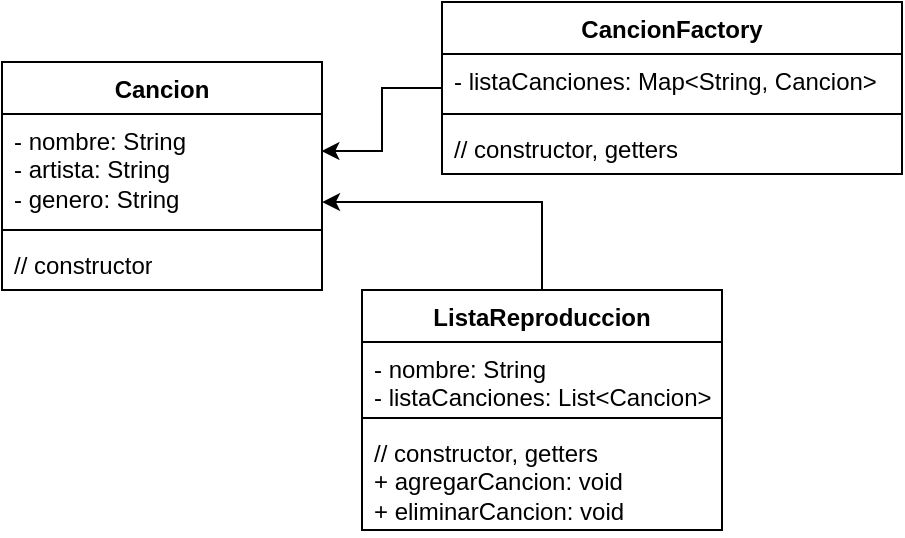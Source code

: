 <mxfile version="24.7.6">
  <diagram name="Página-1" id="w09WhQwb9U_5ZE1sZo-W">
    <mxGraphModel dx="662" dy="613" grid="1" gridSize="10" guides="1" tooltips="1" connect="1" arrows="1" fold="1" page="1" pageScale="1" pageWidth="827" pageHeight="1169" math="0" shadow="0">
      <root>
        <mxCell id="0" />
        <mxCell id="1" parent="0" />
        <mxCell id="arHa5j9gfqV1Ry6LXcek-11" value="Cancion" style="swimlane;fontStyle=1;align=center;verticalAlign=top;childLayout=stackLayout;horizontal=1;startSize=26;horizontalStack=0;resizeParent=1;resizeParentMax=0;resizeLast=0;collapsible=1;marginBottom=0;whiteSpace=wrap;html=1;" vertex="1" parent="1">
          <mxGeometry x="120" y="280" width="160" height="114" as="geometry" />
        </mxCell>
        <mxCell id="arHa5j9gfqV1Ry6LXcek-12" value="- nombre: String&lt;div&gt;- artista: String&lt;/div&gt;&lt;div&gt;- genero: String&lt;/div&gt;" style="text;strokeColor=none;fillColor=none;align=left;verticalAlign=top;spacingLeft=4;spacingRight=4;overflow=hidden;rotatable=0;points=[[0,0.5],[1,0.5]];portConstraint=eastwest;whiteSpace=wrap;html=1;" vertex="1" parent="arHa5j9gfqV1Ry6LXcek-11">
          <mxGeometry y="26" width="160" height="54" as="geometry" />
        </mxCell>
        <mxCell id="arHa5j9gfqV1Ry6LXcek-13" value="" style="line;strokeWidth=1;fillColor=none;align=left;verticalAlign=middle;spacingTop=-1;spacingLeft=3;spacingRight=3;rotatable=0;labelPosition=right;points=[];portConstraint=eastwest;strokeColor=inherit;" vertex="1" parent="arHa5j9gfqV1Ry6LXcek-11">
          <mxGeometry y="80" width="160" height="8" as="geometry" />
        </mxCell>
        <mxCell id="arHa5j9gfqV1Ry6LXcek-14" value="// constructor" style="text;strokeColor=none;fillColor=none;align=left;verticalAlign=top;spacingLeft=4;spacingRight=4;overflow=hidden;rotatable=0;points=[[0,0.5],[1,0.5]];portConstraint=eastwest;whiteSpace=wrap;html=1;" vertex="1" parent="arHa5j9gfqV1Ry6LXcek-11">
          <mxGeometry y="88" width="160" height="26" as="geometry" />
        </mxCell>
        <mxCell id="arHa5j9gfqV1Ry6LXcek-15" value="ListaReproduccion" style="swimlane;fontStyle=1;align=center;verticalAlign=top;childLayout=stackLayout;horizontal=1;startSize=26;horizontalStack=0;resizeParent=1;resizeParentMax=0;resizeLast=0;collapsible=1;marginBottom=0;whiteSpace=wrap;html=1;" vertex="1" parent="1">
          <mxGeometry x="300" y="394" width="180" height="120" as="geometry" />
        </mxCell>
        <mxCell id="arHa5j9gfqV1Ry6LXcek-16" value="- nombre: String&lt;div&gt;- listaCanciones: List&amp;lt;Cancion&amp;gt;&lt;/div&gt;" style="text;strokeColor=none;fillColor=none;align=left;verticalAlign=top;spacingLeft=4;spacingRight=4;overflow=hidden;rotatable=0;points=[[0,0.5],[1,0.5]];portConstraint=eastwest;whiteSpace=wrap;html=1;" vertex="1" parent="arHa5j9gfqV1Ry6LXcek-15">
          <mxGeometry y="26" width="180" height="34" as="geometry" />
        </mxCell>
        <mxCell id="arHa5j9gfqV1Ry6LXcek-17" value="" style="line;strokeWidth=1;fillColor=none;align=left;verticalAlign=middle;spacingTop=-1;spacingLeft=3;spacingRight=3;rotatable=0;labelPosition=right;points=[];portConstraint=eastwest;strokeColor=inherit;" vertex="1" parent="arHa5j9gfqV1Ry6LXcek-15">
          <mxGeometry y="60" width="180" height="8" as="geometry" />
        </mxCell>
        <mxCell id="arHa5j9gfqV1Ry6LXcek-18" value="// constructor, getters&lt;div&gt;+ agregarCancion: void&lt;/div&gt;&lt;div&gt;+ eliminarCancion: void&lt;/div&gt;" style="text;strokeColor=none;fillColor=none;align=left;verticalAlign=top;spacingLeft=4;spacingRight=4;overflow=hidden;rotatable=0;points=[[0,0.5],[1,0.5]];portConstraint=eastwest;whiteSpace=wrap;html=1;" vertex="1" parent="arHa5j9gfqV1Ry6LXcek-15">
          <mxGeometry y="68" width="180" height="52" as="geometry" />
        </mxCell>
        <mxCell id="arHa5j9gfqV1Ry6LXcek-19" value="CancionFactory" style="swimlane;fontStyle=1;align=center;verticalAlign=top;childLayout=stackLayout;horizontal=1;startSize=26;horizontalStack=0;resizeParent=1;resizeParentMax=0;resizeLast=0;collapsible=1;marginBottom=0;whiteSpace=wrap;html=1;" vertex="1" parent="1">
          <mxGeometry x="340" y="250" width="230" height="86" as="geometry" />
        </mxCell>
        <mxCell id="arHa5j9gfqV1Ry6LXcek-20" value="- listaCanciones: Map&amp;lt;String, Cancion&amp;gt;" style="text;strokeColor=none;fillColor=none;align=left;verticalAlign=top;spacingLeft=4;spacingRight=4;overflow=hidden;rotatable=0;points=[[0,0.5],[1,0.5]];portConstraint=eastwest;whiteSpace=wrap;html=1;" vertex="1" parent="arHa5j9gfqV1Ry6LXcek-19">
          <mxGeometry y="26" width="230" height="26" as="geometry" />
        </mxCell>
        <mxCell id="arHa5j9gfqV1Ry6LXcek-21" value="" style="line;strokeWidth=1;fillColor=none;align=left;verticalAlign=middle;spacingTop=-1;spacingLeft=3;spacingRight=3;rotatable=0;labelPosition=right;points=[];portConstraint=eastwest;strokeColor=inherit;" vertex="1" parent="arHa5j9gfqV1Ry6LXcek-19">
          <mxGeometry y="52" width="230" height="8" as="geometry" />
        </mxCell>
        <mxCell id="arHa5j9gfqV1Ry6LXcek-22" value="// constructor, getters" style="text;strokeColor=none;fillColor=none;align=left;verticalAlign=top;spacingLeft=4;spacingRight=4;overflow=hidden;rotatable=0;points=[[0,0.5],[1,0.5]];portConstraint=eastwest;whiteSpace=wrap;html=1;" vertex="1" parent="arHa5j9gfqV1Ry6LXcek-19">
          <mxGeometry y="60" width="230" height="26" as="geometry" />
        </mxCell>
        <mxCell id="arHa5j9gfqV1Ry6LXcek-25" style="edgeStyle=orthogonalEdgeStyle;rounded=0;orthogonalLoop=1;jettySize=auto;html=1;entryX=0.998;entryY=0.343;entryDx=0;entryDy=0;entryPerimeter=0;" edge="1" parent="1" source="arHa5j9gfqV1Ry6LXcek-19" target="arHa5j9gfqV1Ry6LXcek-12">
          <mxGeometry relative="1" as="geometry" />
        </mxCell>
        <mxCell id="arHa5j9gfqV1Ry6LXcek-26" style="edgeStyle=orthogonalEdgeStyle;rounded=0;orthogonalLoop=1;jettySize=auto;html=1;entryX=1;entryY=0.815;entryDx=0;entryDy=0;entryPerimeter=0;" edge="1" parent="1" source="arHa5j9gfqV1Ry6LXcek-15" target="arHa5j9gfqV1Ry6LXcek-12">
          <mxGeometry relative="1" as="geometry" />
        </mxCell>
      </root>
    </mxGraphModel>
  </diagram>
</mxfile>
